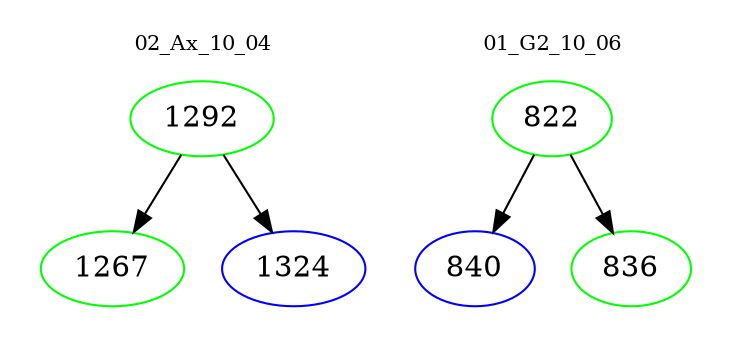 digraph{
subgraph cluster_0 {
color = white
label = "02_Ax_10_04";
fontsize=10;
T0_1292 [label="1292", color="green"]
T0_1292 -> T0_1267 [color="black"]
T0_1267 [label="1267", color="green"]
T0_1292 -> T0_1324 [color="black"]
T0_1324 [label="1324", color="blue"]
}
subgraph cluster_1 {
color = white
label = "01_G2_10_06";
fontsize=10;
T1_822 [label="822", color="green"]
T1_822 -> T1_840 [color="black"]
T1_840 [label="840", color="blue"]
T1_822 -> T1_836 [color="black"]
T1_836 [label="836", color="green"]
}
}
